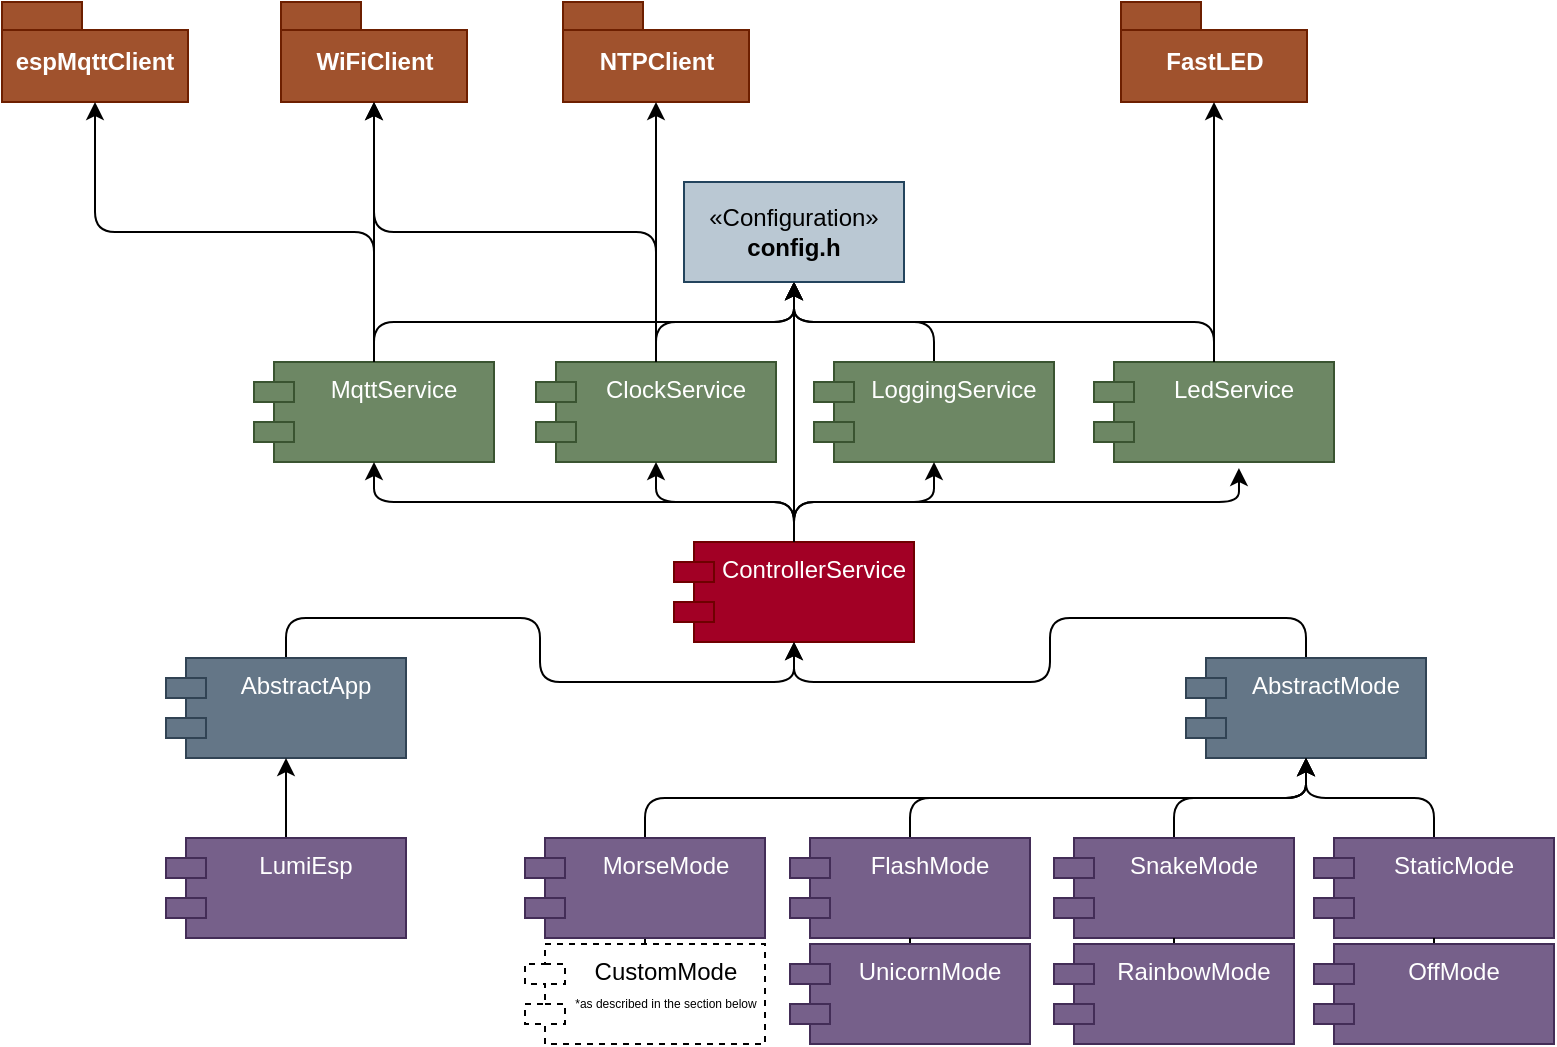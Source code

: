 <mxfile version="24.7.8">
  <diagram name="the project" id="gGuBklSlc9jmti3DUVBc">
    <mxGraphModel dx="683" dy="399" grid="1" gridSize="10" guides="1" tooltips="1" connect="1" arrows="1" fold="1" page="1" pageScale="1" pageWidth="827" pageHeight="583" math="0" shadow="0">
      <root>
        <mxCell id="NXHdnz_TH19PiPouynxO-0" />
        <mxCell id="NXHdnz_TH19PiPouynxO-1" parent="NXHdnz_TH19PiPouynxO-0" />
        <mxCell id="1w3i_42cOFCZzfp6BKsr-0" style="edgeStyle=orthogonalEdgeStyle;rounded=1;orthogonalLoop=1;jettySize=auto;html=1;exitX=0.5;exitY=0;exitDx=0;exitDy=0;entryX=0.5;entryY=1;entryDx=0;entryDy=0;curved=0;" parent="NXHdnz_TH19PiPouynxO-1" source="NXHdnz_TH19PiPouynxO-3" target="NXHdnz_TH19PiPouynxO-15" edge="1">
          <mxGeometry relative="1" as="geometry" />
        </mxCell>
        <mxCell id="NXHdnz_TH19PiPouynxO-3" value="MqttService" style="shape=module;align=left;spacingLeft=20;align=center;verticalAlign=top;whiteSpace=wrap;html=1;shadow=0;fillColor=#6d8764;fontColor=#ffffff;strokeColor=#3A5431;rounded=1;" parent="NXHdnz_TH19PiPouynxO-1" vertex="1">
          <mxGeometry x="151" y="211" width="120" height="50" as="geometry" />
        </mxCell>
        <mxCell id="1w3i_42cOFCZzfp6BKsr-1" style="edgeStyle=orthogonalEdgeStyle;rounded=1;orthogonalLoop=1;jettySize=auto;html=1;exitX=0.5;exitY=0;exitDx=0;exitDy=0;curved=0;" parent="NXHdnz_TH19PiPouynxO-1" source="NXHdnz_TH19PiPouynxO-5" target="NXHdnz_TH19PiPouynxO-15" edge="1">
          <mxGeometry relative="1" as="geometry" />
        </mxCell>
        <mxCell id="NXHdnz_TH19PiPouynxO-5" value="ClockService" style="shape=module;align=left;spacingLeft=20;align=center;verticalAlign=top;whiteSpace=wrap;html=1;shadow=0;fillColor=#6d8764;fontColor=#ffffff;strokeColor=#3A5431;rounded=1;" parent="NXHdnz_TH19PiPouynxO-1" vertex="1">
          <mxGeometry x="292" y="211" width="120" height="50" as="geometry" />
        </mxCell>
        <mxCell id="1w3i_42cOFCZzfp6BKsr-2" style="edgeStyle=orthogonalEdgeStyle;rounded=1;orthogonalLoop=1;jettySize=auto;html=1;exitX=0.5;exitY=0;exitDx=0;exitDy=0;entryX=0.5;entryY=1;entryDx=0;entryDy=0;curved=0;" parent="NXHdnz_TH19PiPouynxO-1" source="NXHdnz_TH19PiPouynxO-9" target="NXHdnz_TH19PiPouynxO-15" edge="1">
          <mxGeometry relative="1" as="geometry" />
        </mxCell>
        <mxCell id="NXHdnz_TH19PiPouynxO-9" value="LoggingService" style="shape=module;align=left;spacingLeft=20;align=center;verticalAlign=top;whiteSpace=wrap;html=1;shadow=0;fillColor=#6d8764;fontColor=#ffffff;strokeColor=#3A5431;rounded=1;" parent="NXHdnz_TH19PiPouynxO-1" vertex="1">
          <mxGeometry x="431" y="211" width="120" height="50" as="geometry" />
        </mxCell>
        <mxCell id="1w3i_42cOFCZzfp6BKsr-4" style="edgeStyle=orthogonalEdgeStyle;rounded=1;orthogonalLoop=1;jettySize=auto;html=1;exitX=0.5;exitY=0;exitDx=0;exitDy=0;entryX=0.5;entryY=1;entryDx=0;entryDy=0;curved=0;" parent="NXHdnz_TH19PiPouynxO-1" source="NXHdnz_TH19PiPouynxO-14" target="NXHdnz_TH19PiPouynxO-9" edge="1">
          <mxGeometry relative="1" as="geometry" />
        </mxCell>
        <mxCell id="1w3i_42cOFCZzfp6BKsr-6" style="edgeStyle=orthogonalEdgeStyle;rounded=1;orthogonalLoop=1;jettySize=auto;html=1;exitX=0.5;exitY=0;exitDx=0;exitDy=0;entryX=0.5;entryY=1;entryDx=0;entryDy=0;curved=0;" parent="NXHdnz_TH19PiPouynxO-1" source="NXHdnz_TH19PiPouynxO-14" target="NXHdnz_TH19PiPouynxO-5" edge="1">
          <mxGeometry relative="1" as="geometry" />
        </mxCell>
        <mxCell id="1w3i_42cOFCZzfp6BKsr-7" style="edgeStyle=orthogonalEdgeStyle;rounded=1;orthogonalLoop=1;jettySize=auto;html=1;exitX=0.5;exitY=0;exitDx=0;exitDy=0;curved=0;" parent="NXHdnz_TH19PiPouynxO-1" source="NXHdnz_TH19PiPouynxO-14" target="NXHdnz_TH19PiPouynxO-3" edge="1">
          <mxGeometry relative="1" as="geometry" />
        </mxCell>
        <mxCell id="ilxuFvTCXFQRCYBO_LZc-0" style="edgeStyle=orthogonalEdgeStyle;rounded=0;orthogonalLoop=1;jettySize=auto;html=1;exitX=0.5;exitY=0;exitDx=0;exitDy=0;entryX=0.5;entryY=1;entryDx=0;entryDy=0;" parent="NXHdnz_TH19PiPouynxO-1" source="NXHdnz_TH19PiPouynxO-14" target="NXHdnz_TH19PiPouynxO-15" edge="1">
          <mxGeometry relative="1" as="geometry" />
        </mxCell>
        <mxCell id="NXHdnz_TH19PiPouynxO-14" value="ControllerService" style="shape=module;align=left;spacingLeft=20;align=center;verticalAlign=top;whiteSpace=wrap;html=1;shadow=0;fillColor=#a20025;fontColor=#ffffff;strokeColor=#6F0000;rounded=1;" parent="NXHdnz_TH19PiPouynxO-1" vertex="1">
          <mxGeometry x="361" y="301" width="120" height="50" as="geometry" />
        </mxCell>
        <mxCell id="NXHdnz_TH19PiPouynxO-15" value="«Configuration»&lt;br&gt;&lt;b&gt;config.h&lt;/b&gt;" style="html=1;whiteSpace=wrap;shadow=0;fillColor=#bac8d3;strokeColor=#23445d;fontColor=#000000;rounded=0;" parent="NXHdnz_TH19PiPouynxO-1" vertex="1">
          <mxGeometry x="366" y="121" width="110" height="50" as="geometry" />
        </mxCell>
        <mxCell id="1w3i_42cOFCZzfp6BKsr-3" style="edgeStyle=orthogonalEdgeStyle;rounded=1;orthogonalLoop=1;jettySize=auto;html=1;exitX=0.5;exitY=0;exitDx=0;exitDy=0;entryX=0.5;entryY=1;entryDx=0;entryDy=0;curved=0;" parent="NXHdnz_TH19PiPouynxO-1" source="NXHdnz_TH19PiPouynxO-21" target="NXHdnz_TH19PiPouynxO-15" edge="1">
          <mxGeometry relative="1" as="geometry" />
        </mxCell>
        <mxCell id="NXHdnz_TH19PiPouynxO-21" value="LedService" style="shape=module;align=left;spacingLeft=20;align=center;verticalAlign=top;whiteSpace=wrap;html=1;shadow=0;fillColor=#6d8764;fontColor=#ffffff;strokeColor=#3A5431;rounded=1;" parent="NXHdnz_TH19PiPouynxO-1" vertex="1">
          <mxGeometry x="571" y="211" width="120" height="50" as="geometry" />
        </mxCell>
        <mxCell id="1w3i_42cOFCZzfp6BKsr-5" style="edgeStyle=orthogonalEdgeStyle;rounded=1;orthogonalLoop=1;jettySize=auto;html=1;exitX=0.5;exitY=0;exitDx=0;exitDy=0;entryX=0.604;entryY=1.061;entryDx=0;entryDy=0;entryPerimeter=0;curved=0;" parent="NXHdnz_TH19PiPouynxO-1" source="NXHdnz_TH19PiPouynxO-14" target="NXHdnz_TH19PiPouynxO-21" edge="1">
          <mxGeometry relative="1" as="geometry" />
        </mxCell>
        <mxCell id="1w3i_42cOFCZzfp6BKsr-20" style="edgeStyle=orthogonalEdgeStyle;rounded=1;orthogonalLoop=1;jettySize=auto;html=1;exitX=0.5;exitY=0;exitDx=0;exitDy=0;entryX=0.5;entryY=1;entryDx=0;entryDy=0;curved=0;" parent="NXHdnz_TH19PiPouynxO-1" source="1w3i_42cOFCZzfp6BKsr-10" target="NXHdnz_TH19PiPouynxO-14" edge="1">
          <mxGeometry relative="1" as="geometry" />
        </mxCell>
        <mxCell id="1w3i_42cOFCZzfp6BKsr-10" value="AbstractApp" style="shape=module;align=left;spacingLeft=20;align=center;verticalAlign=top;whiteSpace=wrap;html=1;shadow=0;rounded=1;fillColor=#647687;fontColor=#ffffff;strokeColor=#314354;" parent="NXHdnz_TH19PiPouynxO-1" vertex="1">
          <mxGeometry x="107" y="359" width="120" height="50" as="geometry" />
        </mxCell>
        <mxCell id="1w3i_42cOFCZzfp6BKsr-21" style="edgeStyle=orthogonalEdgeStyle;rounded=1;orthogonalLoop=1;jettySize=auto;html=1;exitX=0.5;exitY=0;exitDx=0;exitDy=0;entryX=0.5;entryY=1;entryDx=0;entryDy=0;curved=0;" parent="NXHdnz_TH19PiPouynxO-1" source="1w3i_42cOFCZzfp6BKsr-11" target="NXHdnz_TH19PiPouynxO-14" edge="1">
          <mxGeometry relative="1" as="geometry" />
        </mxCell>
        <mxCell id="1w3i_42cOFCZzfp6BKsr-11" value="AbstractMode" style="shape=module;align=left;spacingLeft=20;align=center;verticalAlign=top;whiteSpace=wrap;html=1;shadow=0;rounded=1;fillColor=#647687;fontColor=#ffffff;strokeColor=#314354;" parent="NXHdnz_TH19PiPouynxO-1" vertex="1">
          <mxGeometry x="617" y="359" width="120" height="50" as="geometry" />
        </mxCell>
        <mxCell id="1w3i_42cOFCZzfp6BKsr-22" style="edgeStyle=orthogonalEdgeStyle;rounded=1;orthogonalLoop=1;jettySize=auto;html=1;exitX=0.5;exitY=0;exitDx=0;exitDy=0;entryX=0.5;entryY=1;entryDx=0;entryDy=0;" parent="NXHdnz_TH19PiPouynxO-1" source="1w3i_42cOFCZzfp6BKsr-13" target="1w3i_42cOFCZzfp6BKsr-11" edge="1">
          <mxGeometry relative="1" as="geometry" />
        </mxCell>
        <mxCell id="1w3i_42cOFCZzfp6BKsr-13" value="SnakeMode" style="shape=module;align=left;spacingLeft=20;align=center;verticalAlign=top;whiteSpace=wrap;html=1;shadow=0;fillColor=#76608a;fontColor=#ffffff;strokeColor=#432D57;rounded=1;" parent="NXHdnz_TH19PiPouynxO-1" vertex="1">
          <mxGeometry x="551" y="449" width="120" height="50" as="geometry" />
        </mxCell>
        <mxCell id="1w3i_42cOFCZzfp6BKsr-27" style="edgeStyle=orthogonalEdgeStyle;rounded=0;orthogonalLoop=1;jettySize=auto;html=1;exitX=0.5;exitY=0;exitDx=0;exitDy=0;entryX=0.5;entryY=1;entryDx=0;entryDy=0;" parent="NXHdnz_TH19PiPouynxO-1" source="1w3i_42cOFCZzfp6BKsr-14" target="1w3i_42cOFCZzfp6BKsr-10" edge="1">
          <mxGeometry relative="1" as="geometry" />
        </mxCell>
        <mxCell id="1w3i_42cOFCZzfp6BKsr-14" value="LumiEsp" style="shape=module;align=left;spacingLeft=20;align=center;verticalAlign=top;whiteSpace=wrap;html=1;shadow=0;rounded=1;fillColor=#76608a;fontColor=#ffffff;strokeColor=#432D57;" parent="NXHdnz_TH19PiPouynxO-1" vertex="1">
          <mxGeometry x="107" y="449" width="120" height="50" as="geometry" />
        </mxCell>
        <mxCell id="1w3i_42cOFCZzfp6BKsr-23" style="edgeStyle=orthogonalEdgeStyle;rounded=1;orthogonalLoop=1;jettySize=auto;html=1;exitX=0.5;exitY=0;exitDx=0;exitDy=0;entryX=0.5;entryY=1;entryDx=0;entryDy=0;" parent="NXHdnz_TH19PiPouynxO-1" source="1w3i_42cOFCZzfp6BKsr-15" target="1w3i_42cOFCZzfp6BKsr-11" edge="1">
          <mxGeometry relative="1" as="geometry" />
        </mxCell>
        <mxCell id="1w3i_42cOFCZzfp6BKsr-15" value="StaticMode" style="shape=module;align=left;spacingLeft=20;align=center;verticalAlign=top;whiteSpace=wrap;html=1;shadow=0;fillColor=#76608a;fontColor=#ffffff;strokeColor=#432D57;rounded=1;" parent="NXHdnz_TH19PiPouynxO-1" vertex="1">
          <mxGeometry x="681" y="449" width="120" height="50" as="geometry" />
        </mxCell>
        <mxCell id="qxyuuNjYpHWIuHTDCHsc-2" style="edgeStyle=orthogonalEdgeStyle;rounded=1;orthogonalLoop=1;jettySize=auto;html=1;exitX=0.5;exitY=0;exitDx=0;exitDy=0;entryX=0.5;entryY=1;entryDx=0;entryDy=0;curved=0;" parent="NXHdnz_TH19PiPouynxO-1" source="qxyuuNjYpHWIuHTDCHsc-0" target="1w3i_42cOFCZzfp6BKsr-11" edge="1">
          <mxGeometry relative="1" as="geometry" />
        </mxCell>
        <mxCell id="qxyuuNjYpHWIuHTDCHsc-0" value="FlashMode" style="shape=module;align=left;spacingLeft=20;align=center;verticalAlign=top;whiteSpace=wrap;html=1;shadow=0;fillColor=#76608a;fontColor=#ffffff;strokeColor=#432D57;rounded=1;" parent="NXHdnz_TH19PiPouynxO-1" vertex="1">
          <mxGeometry x="419" y="449" width="120" height="50" as="geometry" />
        </mxCell>
        <mxCell id="qxyuuNjYpHWIuHTDCHsc-5" style="rounded=0;orthogonalLoop=1;jettySize=auto;html=1;exitX=0.5;exitY=0;exitDx=0;exitDy=0;endArrow=none;endFill=0;" parent="NXHdnz_TH19PiPouynxO-1" source="qxyuuNjYpHWIuHTDCHsc-1" target="1w3i_42cOFCZzfp6BKsr-13" edge="1">
          <mxGeometry relative="1" as="geometry" />
        </mxCell>
        <mxCell id="qxyuuNjYpHWIuHTDCHsc-1" value="RainbowMode" style="shape=module;align=left;spacingLeft=20;align=center;verticalAlign=top;whiteSpace=wrap;html=1;shadow=0;fillColor=#76608a;fontColor=#ffffff;strokeColor=#432D57;rounded=1;" parent="NXHdnz_TH19PiPouynxO-1" vertex="1">
          <mxGeometry x="551" y="502" width="120" height="50" as="geometry" />
        </mxCell>
        <mxCell id="qxyuuNjYpHWIuHTDCHsc-6" style="rounded=0;orthogonalLoop=1;jettySize=auto;html=1;exitX=0.5;exitY=0;exitDx=0;exitDy=0;endArrow=none;endFill=0;" parent="NXHdnz_TH19PiPouynxO-1" source="qxyuuNjYpHWIuHTDCHsc-4" target="1w3i_42cOFCZzfp6BKsr-15" edge="1">
          <mxGeometry relative="1" as="geometry" />
        </mxCell>
        <mxCell id="qxyuuNjYpHWIuHTDCHsc-4" value="OffMode" style="shape=module;align=left;spacingLeft=20;align=center;verticalAlign=top;whiteSpace=wrap;html=1;shadow=0;fillColor=#76608a;fontColor=#ffffff;strokeColor=#432D57;rounded=1;" parent="NXHdnz_TH19PiPouynxO-1" vertex="1">
          <mxGeometry x="681" y="502" width="120" height="50" as="geometry" />
        </mxCell>
        <mxCell id="qxyuuNjYpHWIuHTDCHsc-9" style="edgeStyle=orthogonalEdgeStyle;rounded=0;orthogonalLoop=1;jettySize=auto;html=1;exitX=0.5;exitY=0;exitDx=0;exitDy=0;entryX=0.5;entryY=1;entryDx=0;entryDy=0;endArrow=none;endFill=0;" parent="NXHdnz_TH19PiPouynxO-1" source="qxyuuNjYpHWIuHTDCHsc-8" target="qxyuuNjYpHWIuHTDCHsc-0" edge="1">
          <mxGeometry relative="1" as="geometry" />
        </mxCell>
        <mxCell id="qxyuuNjYpHWIuHTDCHsc-8" value="UnicornMode" style="shape=module;align=left;spacingLeft=20;align=center;verticalAlign=top;whiteSpace=wrap;html=1;shadow=0;fillColor=#76608a;fontColor=#ffffff;strokeColor=#432D57;rounded=1;" parent="NXHdnz_TH19PiPouynxO-1" vertex="1">
          <mxGeometry x="419" y="502" width="120" height="50" as="geometry" />
        </mxCell>
        <mxCell id="qxyuuNjYpHWIuHTDCHsc-10" value="&lt;span style=&quot;color: rgb(255, 255, 255);&quot;&gt;espMqttClient&lt;/span&gt;" style="shape=folder;fontStyle=1;spacingTop=10;tabWidth=40;tabHeight=14;tabPosition=left;html=1;whiteSpace=wrap;fillColor=#a0522d;fontColor=#ffffff;strokeColor=#6D1F00;" parent="NXHdnz_TH19PiPouynxO-1" vertex="1">
          <mxGeometry x="25" y="31" width="93" height="50" as="geometry" />
        </mxCell>
        <mxCell id="qxyuuNjYpHWIuHTDCHsc-11" value="&lt;span style=&quot;color: rgb(255, 255, 255);&quot;&gt;WiFiClient&lt;/span&gt;" style="shape=folder;fontStyle=1;spacingTop=10;tabWidth=40;tabHeight=14;tabPosition=left;html=1;whiteSpace=wrap;fillColor=#a0522d;fontColor=#ffffff;strokeColor=#6D1F00;" parent="NXHdnz_TH19PiPouynxO-1" vertex="1">
          <mxGeometry x="164.5" y="31" width="93" height="50" as="geometry" />
        </mxCell>
        <mxCell id="qxyuuNjYpHWIuHTDCHsc-12" value="&lt;span style=&quot;color: rgb(255, 255, 255);&quot;&gt;NTPClient&lt;/span&gt;" style="shape=folder;fontStyle=1;spacingTop=10;tabWidth=40;tabHeight=14;tabPosition=left;html=1;whiteSpace=wrap;fillColor=#a0522d;fontColor=#ffffff;strokeColor=#6D1F00;" parent="NXHdnz_TH19PiPouynxO-1" vertex="1">
          <mxGeometry x="305.5" y="31" width="93" height="50" as="geometry" />
        </mxCell>
        <mxCell id="qxyuuNjYpHWIuHTDCHsc-13" value="&lt;span style=&quot;color: rgb(255, 255, 255);&quot;&gt;FastLED&lt;/span&gt;" style="shape=folder;fontStyle=1;spacingTop=10;tabWidth=40;tabHeight=14;tabPosition=left;html=1;whiteSpace=wrap;fillColor=#a0522d;fontColor=#ffffff;strokeColor=#6D1F00;" parent="NXHdnz_TH19PiPouynxO-1" vertex="1">
          <mxGeometry x="584.5" y="31" width="93" height="50" as="geometry" />
        </mxCell>
        <mxCell id="qxyuuNjYpHWIuHTDCHsc-14" style="edgeStyle=orthogonalEdgeStyle;rounded=1;orthogonalLoop=1;jettySize=auto;html=1;exitX=0.5;exitY=0;exitDx=0;exitDy=0;entryX=0.5;entryY=1;entryDx=0;entryDy=0;entryPerimeter=0;curved=0;" parent="NXHdnz_TH19PiPouynxO-1" source="NXHdnz_TH19PiPouynxO-3" target="qxyuuNjYpHWIuHTDCHsc-10" edge="1">
          <mxGeometry relative="1" as="geometry" />
        </mxCell>
        <mxCell id="qxyuuNjYpHWIuHTDCHsc-15" style="edgeStyle=orthogonalEdgeStyle;rounded=0;orthogonalLoop=1;jettySize=auto;html=1;exitX=0.5;exitY=0;exitDx=0;exitDy=0;entryX=0.5;entryY=1;entryDx=0;entryDy=0;entryPerimeter=0;" parent="NXHdnz_TH19PiPouynxO-1" source="NXHdnz_TH19PiPouynxO-3" target="qxyuuNjYpHWIuHTDCHsc-11" edge="1">
          <mxGeometry relative="1" as="geometry" />
        </mxCell>
        <mxCell id="qxyuuNjYpHWIuHTDCHsc-16" style="edgeStyle=orthogonalEdgeStyle;rounded=1;orthogonalLoop=1;jettySize=auto;html=1;exitX=0.5;exitY=0;exitDx=0;exitDy=0;entryX=0.5;entryY=1;entryDx=0;entryDy=0;entryPerimeter=0;curved=0;" parent="NXHdnz_TH19PiPouynxO-1" source="NXHdnz_TH19PiPouynxO-5" target="qxyuuNjYpHWIuHTDCHsc-11" edge="1">
          <mxGeometry relative="1" as="geometry" />
        </mxCell>
        <mxCell id="qxyuuNjYpHWIuHTDCHsc-17" style="edgeStyle=orthogonalEdgeStyle;rounded=1;orthogonalLoop=1;jettySize=auto;html=1;exitX=0.5;exitY=0;exitDx=0;exitDy=0;entryX=0.5;entryY=1;entryDx=0;entryDy=0;entryPerimeter=0;curved=0;" parent="NXHdnz_TH19PiPouynxO-1" source="NXHdnz_TH19PiPouynxO-5" target="qxyuuNjYpHWIuHTDCHsc-12" edge="1">
          <mxGeometry relative="1" as="geometry" />
        </mxCell>
        <mxCell id="qxyuuNjYpHWIuHTDCHsc-18" style="edgeStyle=orthogonalEdgeStyle;rounded=1;orthogonalLoop=1;jettySize=auto;html=1;exitX=0.5;exitY=0;exitDx=0;exitDy=0;entryX=0.5;entryY=1;entryDx=0;entryDy=0;entryPerimeter=0;curved=0;" parent="NXHdnz_TH19PiPouynxO-1" source="NXHdnz_TH19PiPouynxO-21" target="qxyuuNjYpHWIuHTDCHsc-13" edge="1">
          <mxGeometry relative="1" as="geometry" />
        </mxCell>
        <mxCell id="QR6UMms2E7VX5Z9p1CtO-1" style="edgeStyle=orthogonalEdgeStyle;rounded=1;orthogonalLoop=1;jettySize=auto;html=1;exitX=0.5;exitY=0;exitDx=0;exitDy=0;entryX=0.5;entryY=1;entryDx=0;entryDy=0;curved=0;" parent="NXHdnz_TH19PiPouynxO-1" source="kZ3VLSXa5q91aSJknOow-1" target="1w3i_42cOFCZzfp6BKsr-11" edge="1">
          <mxGeometry relative="1" as="geometry" />
        </mxCell>
        <mxCell id="QR6UMms2E7VX5Z9p1CtO-0" value="CustomMode&lt;br&gt;&lt;div&gt;&lt;font style=&quot;font-size: 6px;&quot;&gt;*as described in the section below&lt;/font&gt;&lt;/div&gt;" style="shape=module;align=left;spacingLeft=20;align=center;verticalAlign=top;whiteSpace=wrap;html=1;shadow=0;rounded=1;dashed=1;fillColor=none;" parent="NXHdnz_TH19PiPouynxO-1" vertex="1">
          <mxGeometry x="286.5" y="502" width="120" height="50" as="geometry" />
        </mxCell>
        <mxCell id="kZ3VLSXa5q91aSJknOow-2" value="" style="rounded=1;orthogonalLoop=1;jettySize=auto;html=1;exitX=0.5;exitY=0;exitDx=0;exitDy=0;entryX=0.5;entryY=1;entryDx=0;entryDy=0;endArrow=none;endFill=0;" edge="1" parent="NXHdnz_TH19PiPouynxO-1" source="QR6UMms2E7VX5Z9p1CtO-0" target="kZ3VLSXa5q91aSJknOow-1">
          <mxGeometry relative="1" as="geometry">
            <mxPoint x="346" y="502" as="sourcePoint" />
            <mxPoint x="677" y="409" as="targetPoint" />
          </mxGeometry>
        </mxCell>
        <mxCell id="kZ3VLSXa5q91aSJknOow-1" value="MorseMode" style="shape=module;align=left;spacingLeft=20;align=center;verticalAlign=top;whiteSpace=wrap;html=1;shadow=0;fillColor=#76608a;fontColor=#ffffff;strokeColor=#432D57;rounded=1;" vertex="1" parent="NXHdnz_TH19PiPouynxO-1">
          <mxGeometry x="286.5" y="449" width="120" height="50" as="geometry" />
        </mxCell>
      </root>
    </mxGraphModel>
  </diagram>
</mxfile>
